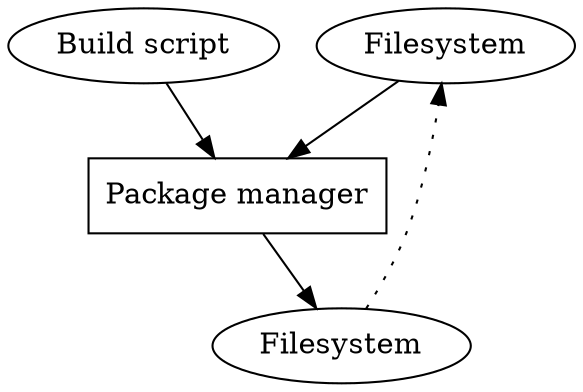 digraph pm_traditional {
  fs1 [label="Filesystem"];
  bs [label="Build script"];
  pm [label="Package manager",shape=box];
  fs2 [label="Filesystem"];

  fs1 -> pm;
  bs -> pm;
  pm -> fs2;
  fs2 -> fs1 [style=dotted];
}
